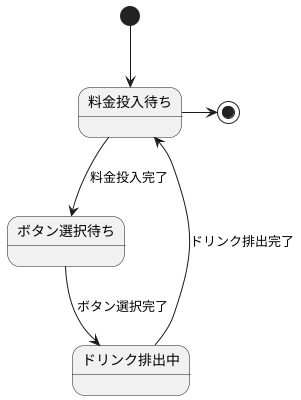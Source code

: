 @startuml
[*] --> 料金投入待ち
料金投入待ち --> ボタン選択待ち: 料金投入完了
ボタン選択待ち --> ドリンク排出中: ボタン選択完了
ドリンク排出中 --> 料金投入待ち: ドリンク排出完了
料金投入待ち -right-> [*]
@enduml